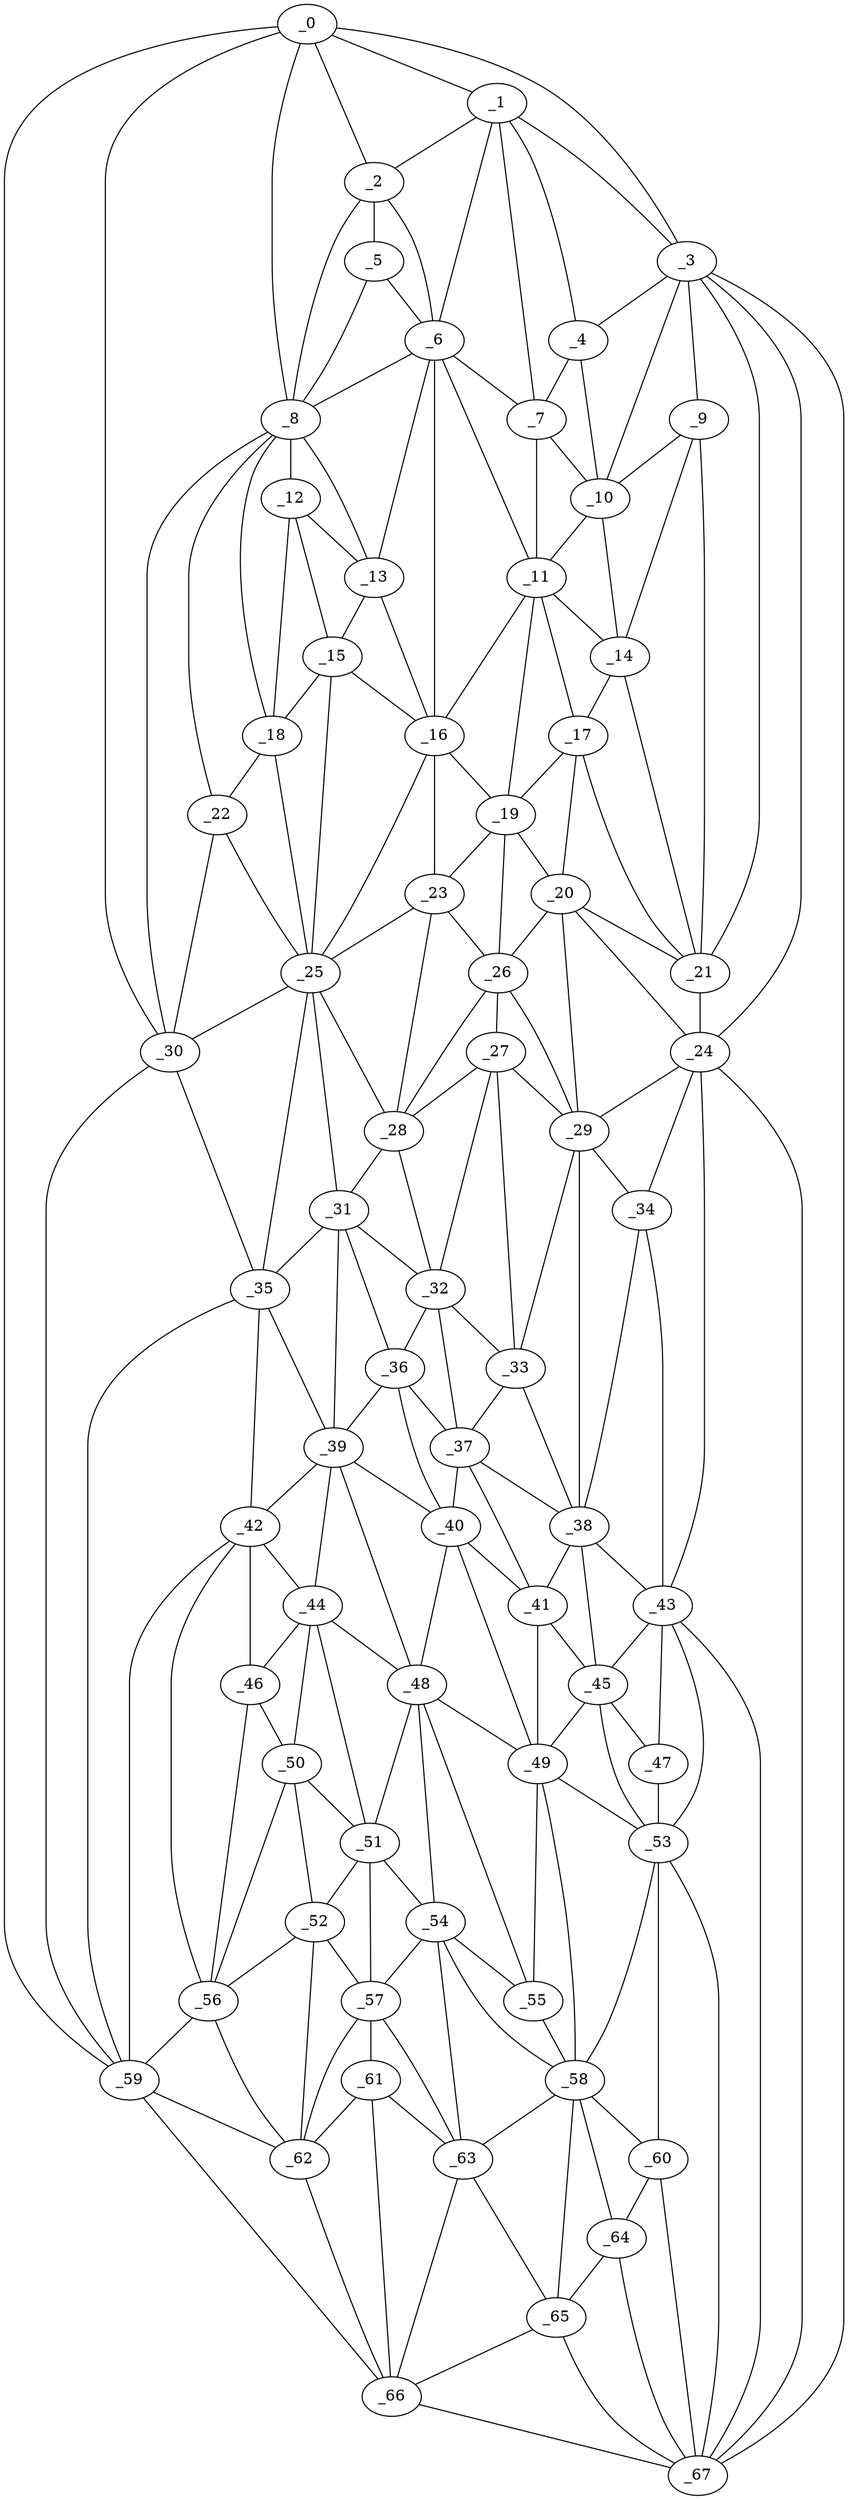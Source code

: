 graph "obj31__345.gxl" {
	_0	 [x=6,
		y=34];
	_1	 [x=16,
		y=52];
	_0 -- _1	 [valence=1];
	_2	 [x=17,
		y=35];
	_0 -- _2	 [valence=1];
	_3	 [x=18,
		y=104];
	_0 -- _3	 [valence=1];
	_8	 [x=28,
		y=33];
	_0 -- _8	 [valence=2];
	_30	 [x=63,
		y=30];
	_0 -- _30	 [valence=1];
	_59	 [x=110,
		y=24];
	_0 -- _59	 [valence=1];
	_1 -- _2	 [valence=1];
	_1 -- _3	 [valence=2];
	_4	 [x=20,
		y=61];
	_1 -- _4	 [valence=2];
	_6	 [x=24,
		y=41];
	_1 -- _6	 [valence=2];
	_7	 [x=24,
		y=63];
	_1 -- _7	 [valence=2];
	_5	 [x=22,
		y=35];
	_2 -- _5	 [valence=1];
	_2 -- _6	 [valence=2];
	_2 -- _8	 [valence=2];
	_3 -- _4	 [valence=1];
	_9	 [x=28,
		y=94];
	_3 -- _9	 [valence=2];
	_10	 [x=31,
		y=81];
	_3 -- _10	 [valence=1];
	_21	 [x=50,
		y=98];
	_3 -- _21	 [valence=1];
	_24	 [x=56,
		y=98];
	_3 -- _24	 [valence=2];
	_67	 [x=125,
		y=93];
	_3 -- _67	 [valence=1];
	_4 -- _7	 [valence=1];
	_4 -- _10	 [valence=2];
	_5 -- _6	 [valence=2];
	_5 -- _8	 [valence=2];
	_6 -- _7	 [valence=1];
	_6 -- _8	 [valence=1];
	_11	 [x=37,
		y=61];
	_6 -- _11	 [valence=2];
	_13	 [x=38,
		y=38];
	_6 -- _13	 [valence=2];
	_16	 [x=42,
		y=57];
	_6 -- _16	 [valence=2];
	_7 -- _10	 [valence=2];
	_7 -- _11	 [valence=1];
	_12	 [x=38,
		y=34];
	_8 -- _12	 [valence=2];
	_8 -- _13	 [valence=2];
	_18	 [x=45,
		y=33];
	_8 -- _18	 [valence=2];
	_22	 [x=52,
		y=32];
	_8 -- _22	 [valence=1];
	_8 -- _30	 [valence=1];
	_9 -- _10	 [valence=2];
	_14	 [x=40,
		y=80];
	_9 -- _14	 [valence=1];
	_9 -- _21	 [valence=1];
	_10 -- _11	 [valence=2];
	_10 -- _14	 [valence=1];
	_11 -- _14	 [valence=2];
	_11 -- _16	 [valence=1];
	_17	 [x=43,
		y=80];
	_11 -- _17	 [valence=2];
	_19	 [x=49,
		y=62];
	_11 -- _19	 [valence=1];
	_12 -- _13	 [valence=1];
	_15	 [x=41,
		y=39];
	_12 -- _15	 [valence=2];
	_12 -- _18	 [valence=1];
	_13 -- _15	 [valence=1];
	_13 -- _16	 [valence=1];
	_14 -- _17	 [valence=1];
	_14 -- _21	 [valence=2];
	_15 -- _16	 [valence=2];
	_15 -- _18	 [valence=1];
	_25	 [x=57,
		y=41];
	_15 -- _25	 [valence=1];
	_16 -- _19	 [valence=1];
	_23	 [x=53,
		y=61];
	_16 -- _23	 [valence=2];
	_16 -- _25	 [valence=2];
	_17 -- _19	 [valence=2];
	_20	 [x=50,
		y=79];
	_17 -- _20	 [valence=2];
	_17 -- _21	 [valence=2];
	_18 -- _22	 [valence=2];
	_18 -- _25	 [valence=1];
	_19 -- _20	 [valence=2];
	_19 -- _23	 [valence=2];
	_26	 [x=57,
		y=74];
	_19 -- _26	 [valence=2];
	_20 -- _21	 [valence=2];
	_20 -- _24	 [valence=2];
	_20 -- _26	 [valence=2];
	_29	 [x=62,
		y=84];
	_20 -- _29	 [valence=2];
	_21 -- _24	 [valence=2];
	_22 -- _25	 [valence=2];
	_22 -- _30	 [valence=1];
	_23 -- _25	 [valence=2];
	_23 -- _26	 [valence=1];
	_28	 [x=62,
		y=60];
	_23 -- _28	 [valence=2];
	_24 -- _29	 [valence=2];
	_34	 [x=71,
		y=96];
	_24 -- _34	 [valence=2];
	_43	 [x=83,
		y=95];
	_24 -- _43	 [valence=2];
	_24 -- _67	 [valence=1];
	_25 -- _28	 [valence=2];
	_25 -- _30	 [valence=2];
	_31	 [x=68,
		y=54];
	_25 -- _31	 [valence=1];
	_35	 [x=73,
		y=30];
	_25 -- _35	 [valence=2];
	_27	 [x=60,
		y=74];
	_26 -- _27	 [valence=2];
	_26 -- _28	 [valence=1];
	_26 -- _29	 [valence=2];
	_27 -- _28	 [valence=2];
	_27 -- _29	 [valence=2];
	_32	 [x=68,
		y=65];
	_27 -- _32	 [valence=2];
	_33	 [x=68,
		y=73];
	_27 -- _33	 [valence=1];
	_28 -- _31	 [valence=1];
	_28 -- _32	 [valence=2];
	_29 -- _33	 [valence=2];
	_29 -- _34	 [valence=1];
	_38	 [x=75,
		y=83];
	_29 -- _38	 [valence=2];
	_30 -- _35	 [valence=1];
	_30 -- _59	 [valence=2];
	_31 -- _32	 [valence=2];
	_31 -- _35	 [valence=2];
	_36	 [x=73,
		y=65];
	_31 -- _36	 [valence=1];
	_39	 [x=78,
		y=56];
	_31 -- _39	 [valence=1];
	_32 -- _33	 [valence=1];
	_32 -- _36	 [valence=1];
	_37	 [x=73,
		y=72];
	_32 -- _37	 [valence=2];
	_33 -- _37	 [valence=2];
	_33 -- _38	 [valence=1];
	_34 -- _38	 [valence=2];
	_34 -- _43	 [valence=1];
	_35 -- _39	 [valence=2];
	_42	 [x=82,
		y=30];
	_35 -- _42	 [valence=2];
	_35 -- _59	 [valence=1];
	_36 -- _37	 [valence=2];
	_36 -- _39	 [valence=2];
	_40	 [x=81,
		y=70];
	_36 -- _40	 [valence=1];
	_37 -- _38	 [valence=2];
	_37 -- _40	 [valence=1];
	_41	 [x=81,
		y=76];
	_37 -- _41	 [valence=1];
	_38 -- _41	 [valence=2];
	_38 -- _43	 [valence=2];
	_45	 [x=86,
		y=85];
	_38 -- _45	 [valence=2];
	_39 -- _40	 [valence=2];
	_39 -- _42	 [valence=2];
	_44	 [x=86,
		y=53];
	_39 -- _44	 [valence=2];
	_48	 [x=90,
		y=57];
	_39 -- _48	 [valence=2];
	_40 -- _41	 [valence=2];
	_40 -- _48	 [valence=2];
	_49	 [x=92,
		y=75];
	_40 -- _49	 [valence=2];
	_41 -- _45	 [valence=2];
	_41 -- _49	 [valence=2];
	_42 -- _44	 [valence=1];
	_46	 [x=88,
		y=31];
	_42 -- _46	 [valence=2];
	_56	 [x=102,
		y=27];
	_42 -- _56	 [valence=1];
	_42 -- _59	 [valence=2];
	_43 -- _45	 [valence=2];
	_47	 [x=88,
		y=94];
	_43 -- _47	 [valence=2];
	_53	 [x=99,
		y=93];
	_43 -- _53	 [valence=2];
	_43 -- _67	 [valence=2];
	_44 -- _46	 [valence=2];
	_44 -- _48	 [valence=2];
	_50	 [x=93,
		y=32];
	_44 -- _50	 [valence=2];
	_51	 [x=95,
		y=52];
	_44 -- _51	 [valence=1];
	_45 -- _47	 [valence=1];
	_45 -- _49	 [valence=1];
	_45 -- _53	 [valence=2];
	_46 -- _50	 [valence=2];
	_46 -- _56	 [valence=2];
	_47 -- _53	 [valence=2];
	_48 -- _49	 [valence=2];
	_48 -- _51	 [valence=2];
	_54	 [x=100,
		y=61];
	_48 -- _54	 [valence=1];
	_55	 [x=100,
		y=69];
	_48 -- _55	 [valence=2];
	_49 -- _53	 [valence=2];
	_49 -- _55	 [valence=2];
	_58	 [x=109,
		y=73];
	_49 -- _58	 [valence=2];
	_50 -- _51	 [valence=2];
	_52	 [x=99,
		y=33];
	_50 -- _52	 [valence=1];
	_50 -- _56	 [valence=2];
	_51 -- _52	 [valence=1];
	_51 -- _54	 [valence=2];
	_57	 [x=105,
		y=53];
	_51 -- _57	 [valence=2];
	_52 -- _56	 [valence=2];
	_52 -- _57	 [valence=2];
	_62	 [x=115,
		y=37];
	_52 -- _62	 [valence=1];
	_53 -- _58	 [valence=1];
	_60	 [x=111,
		y=91];
	_53 -- _60	 [valence=2];
	_53 -- _67	 [valence=2];
	_54 -- _55	 [valence=2];
	_54 -- _57	 [valence=2];
	_54 -- _58	 [valence=1];
	_63	 [x=116,
		y=68];
	_54 -- _63	 [valence=2];
	_55 -- _58	 [valence=2];
	_56 -- _59	 [valence=1];
	_56 -- _62	 [valence=2];
	_61	 [x=113,
		y=50];
	_57 -- _61	 [valence=2];
	_57 -- _62	 [valence=2];
	_57 -- _63	 [valence=2];
	_58 -- _60	 [valence=2];
	_58 -- _63	 [valence=1];
	_64	 [x=119,
		y=84];
	_58 -- _64	 [valence=1];
	_65	 [x=120,
		y=73];
	_58 -- _65	 [valence=2];
	_59 -- _62	 [valence=1];
	_66	 [x=124,
		y=41];
	_59 -- _66	 [valence=1];
	_60 -- _64	 [valence=2];
	_60 -- _67	 [valence=2];
	_61 -- _62	 [valence=2];
	_61 -- _63	 [valence=2];
	_61 -- _66	 [valence=2];
	_62 -- _66	 [valence=2];
	_63 -- _65	 [valence=2];
	_63 -- _66	 [valence=1];
	_64 -- _65	 [valence=2];
	_64 -- _67	 [valence=1];
	_65 -- _66	 [valence=2];
	_65 -- _67	 [valence=1];
	_66 -- _67	 [valence=1];
}
